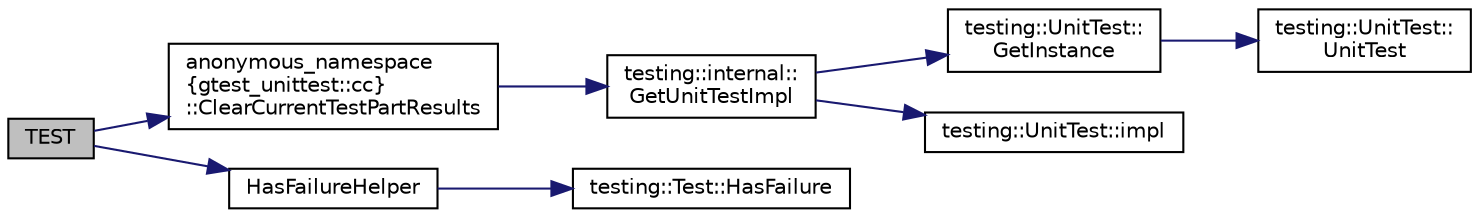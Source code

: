 digraph "TEST"
{
 // INTERACTIVE_SVG=YES
 // LATEX_PDF_SIZE
  bgcolor="transparent";
  edge [fontname="Helvetica",fontsize="10",labelfontname="Helvetica",labelfontsize="10"];
  node [fontname="Helvetica",fontsize="10",shape=record];
  rankdir="LR";
  Node1 [label="TEST",height=0.2,width=0.4,color="black", fillcolor="grey75", style="filled", fontcolor="black",tooltip=" "];
  Node1 -> Node2 [color="midnightblue",fontsize="10",style="solid",fontname="Helvetica"];
  Node2 [label="anonymous_namespace\l\{gtest_unittest::cc\}\l::ClearCurrentTestPartResults",height=0.2,width=0.4,color="black",URL="$namespaceanonymous__namespace_02gtest__unittest_8cc_03.html#a2758cc0cc033a7e9718cd3f3d7f564c4",tooltip=" "];
  Node2 -> Node3 [color="midnightblue",fontsize="10",style="solid",fontname="Helvetica"];
  Node3 [label="testing::internal::\lGetUnitTestImpl",height=0.2,width=0.4,color="black",URL="$namespacetesting_1_1internal.html#a9bd0caf5d16512de38b39599c13ee634",tooltip=" "];
  Node3 -> Node4 [color="midnightblue",fontsize="10",style="solid",fontname="Helvetica"];
  Node4 [label="testing::UnitTest::\lGetInstance",height=0.2,width=0.4,color="black",URL="$classtesting_1_1UnitTest.html#a24192400b70b3b946746954e9574fb8e",tooltip=" "];
  Node4 -> Node5 [color="midnightblue",fontsize="10",style="solid",fontname="Helvetica"];
  Node5 [label="testing::UnitTest::\lUnitTest",height=0.2,width=0.4,color="black",URL="$classtesting_1_1UnitTest.html#a5e646d37f980429c310af696c8775f5c",tooltip=" "];
  Node3 -> Node6 [color="midnightblue",fontsize="10",style="solid",fontname="Helvetica"];
  Node6 [label="testing::UnitTest::impl",height=0.2,width=0.4,color="black",URL="$classtesting_1_1UnitTest.html#a4df5d11a58affb337d7fa62eaa07690e",tooltip=" "];
  Node1 -> Node7 [color="midnightblue",fontsize="10",style="solid",fontname="Helvetica"];
  Node7 [label="HasFailureHelper",height=0.2,width=0.4,color="black",URL="$gtest__unittest_8cc.html#ad6f57748fc42d01bbb006a116cd1a984",tooltip=" "];
  Node7 -> Node8 [color="midnightblue",fontsize="10",style="solid",fontname="Helvetica"];
  Node8 [label="testing::Test::HasFailure",height=0.2,width=0.4,color="black",URL="$classtesting_1_1Test.html#a7a00be7dd0a6bfdc8d47a1b784623613",tooltip=" "];
}
